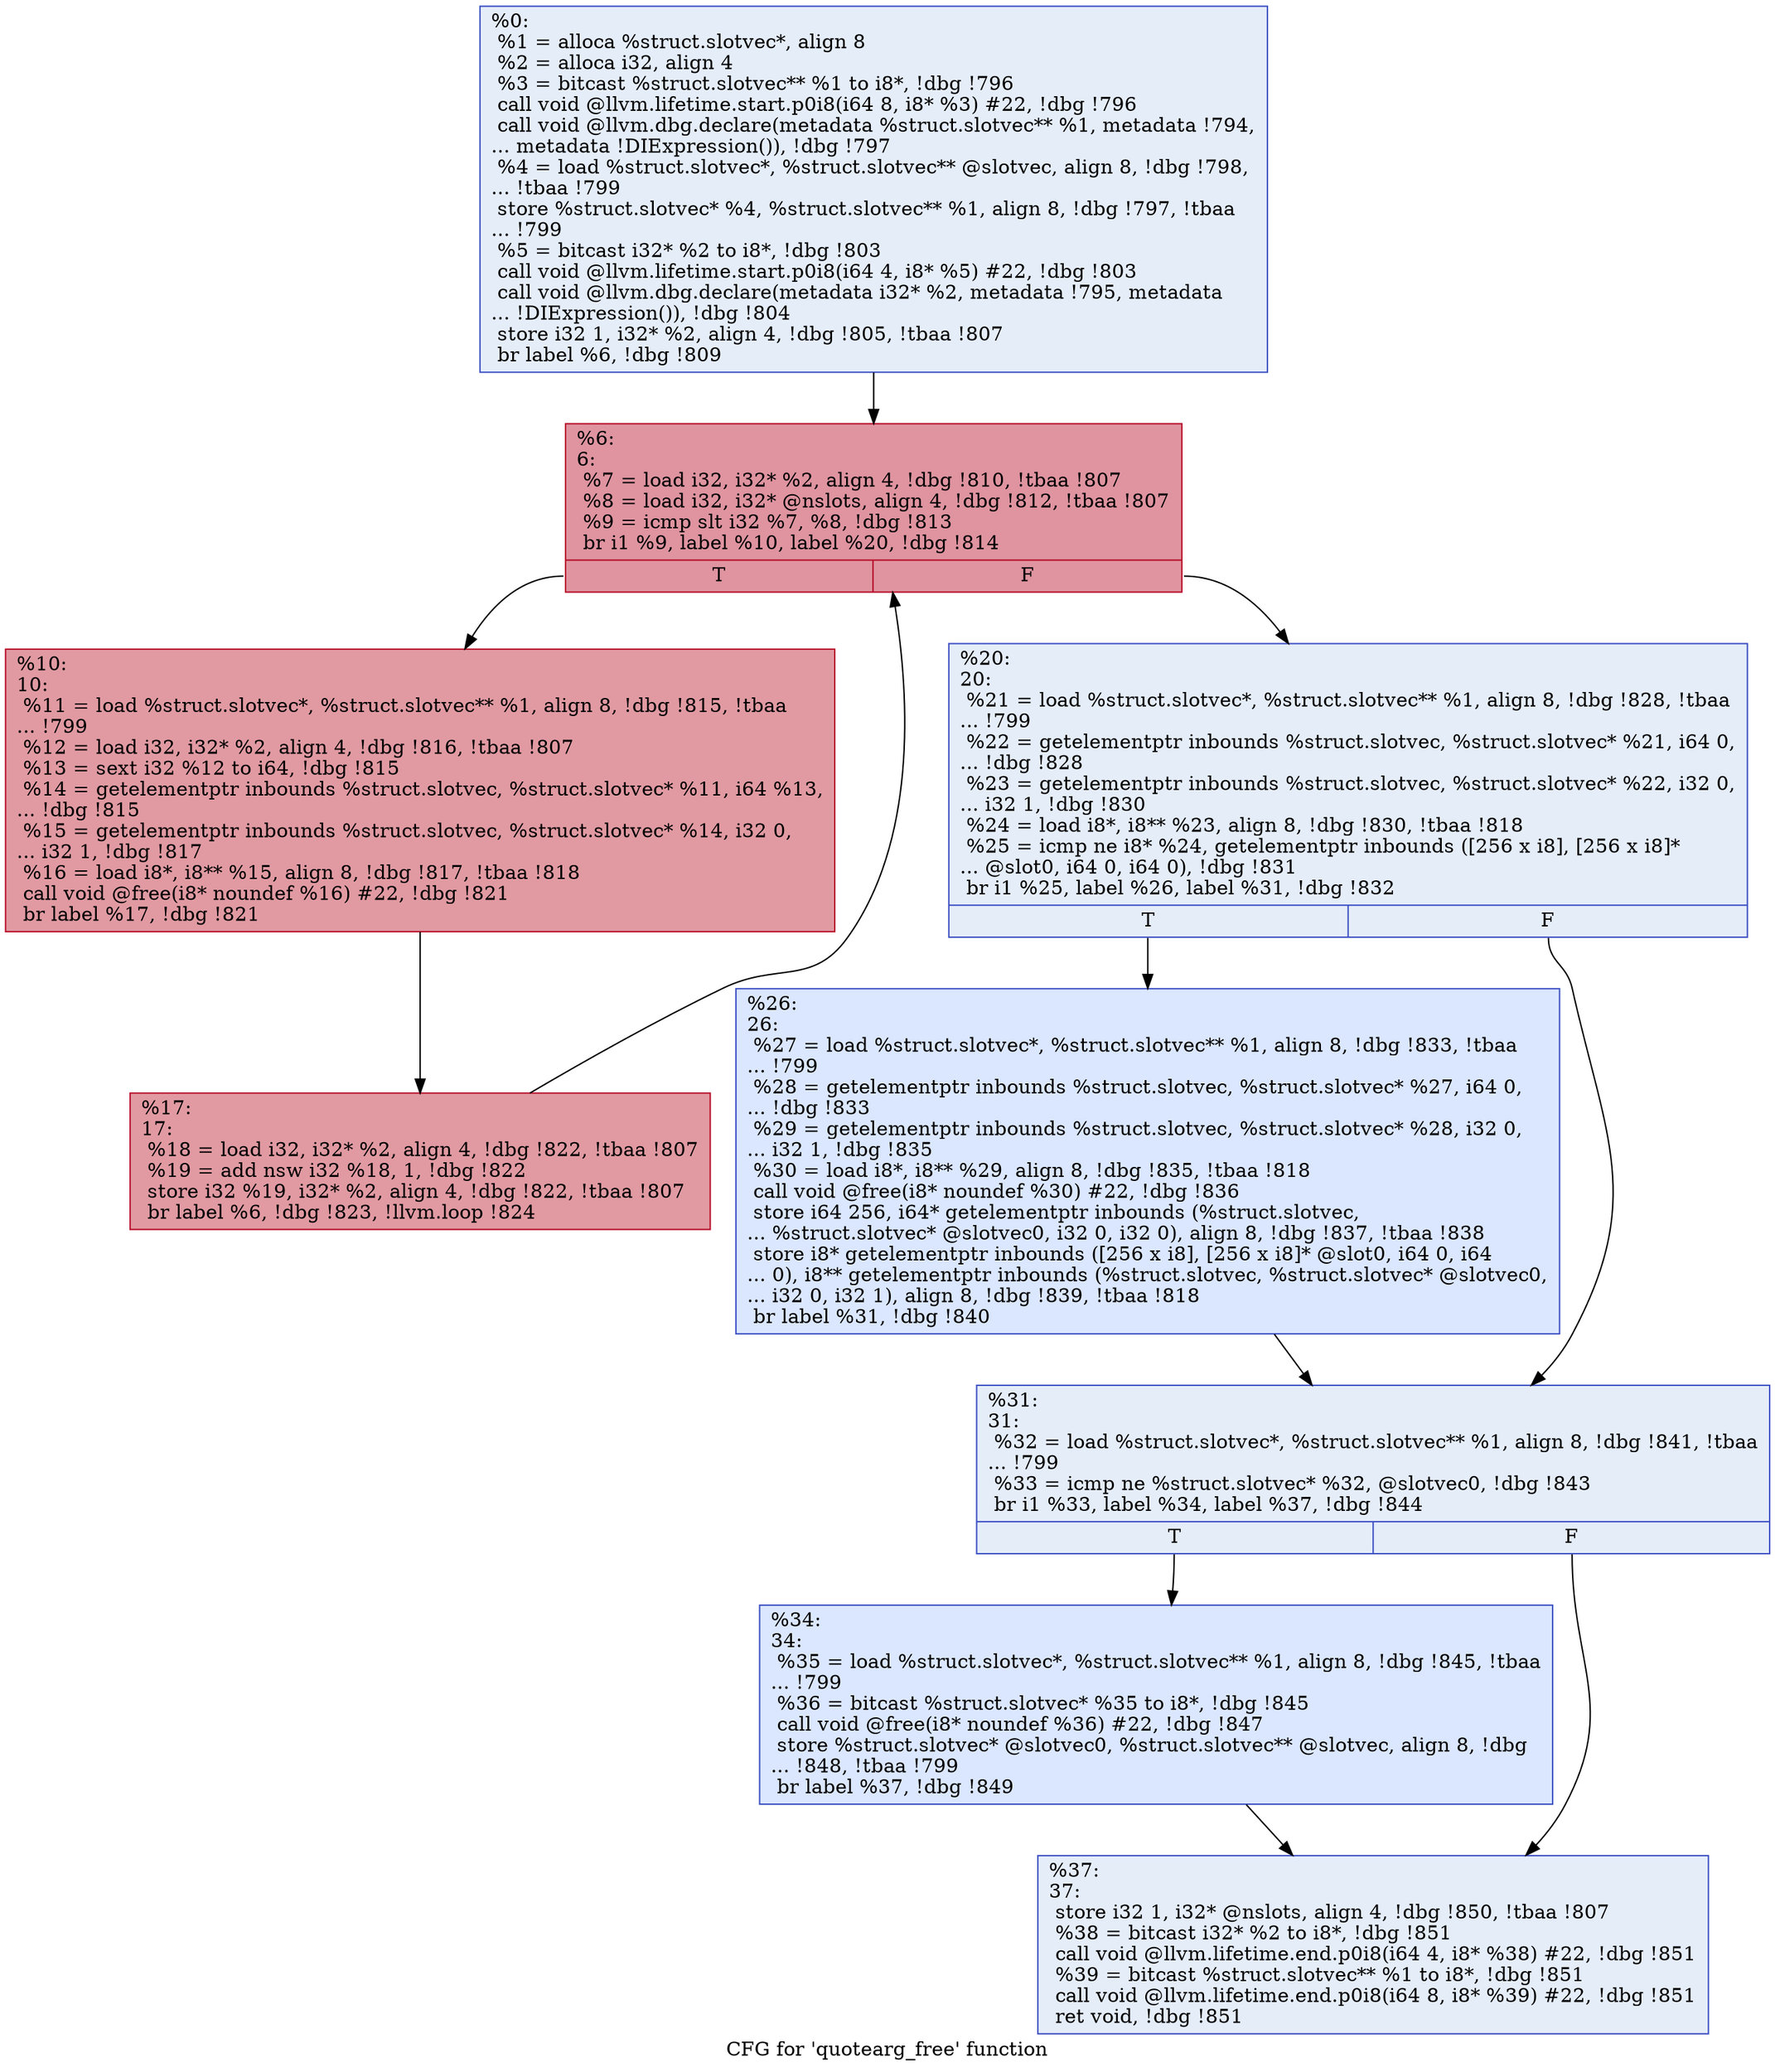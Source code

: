 digraph "CFG for 'quotearg_free' function" {
	label="CFG for 'quotearg_free' function";

	Node0xe5d2c0 [shape=record,color="#3d50c3ff", style=filled, fillcolor="#c5d6f270",label="{%0:\l  %1 = alloca %struct.slotvec*, align 8\l  %2 = alloca i32, align 4\l  %3 = bitcast %struct.slotvec** %1 to i8*, !dbg !796\l  call void @llvm.lifetime.start.p0i8(i64 8, i8* %3) #22, !dbg !796\l  call void @llvm.dbg.declare(metadata %struct.slotvec** %1, metadata !794,\l... metadata !DIExpression()), !dbg !797\l  %4 = load %struct.slotvec*, %struct.slotvec** @slotvec, align 8, !dbg !798,\l... !tbaa !799\l  store %struct.slotvec* %4, %struct.slotvec** %1, align 8, !dbg !797, !tbaa\l... !799\l  %5 = bitcast i32* %2 to i8*, !dbg !803\l  call void @llvm.lifetime.start.p0i8(i64 4, i8* %5) #22, !dbg !803\l  call void @llvm.dbg.declare(metadata i32* %2, metadata !795, metadata\l... !DIExpression()), !dbg !804\l  store i32 1, i32* %2, align 4, !dbg !805, !tbaa !807\l  br label %6, !dbg !809\l}"];
	Node0xe5d2c0 -> Node0xe5d310;
	Node0xe5d310 [shape=record,color="#b70d28ff", style=filled, fillcolor="#b70d2870",label="{%6:\l6:                                                \l  %7 = load i32, i32* %2, align 4, !dbg !810, !tbaa !807\l  %8 = load i32, i32* @nslots, align 4, !dbg !812, !tbaa !807\l  %9 = icmp slt i32 %7, %8, !dbg !813\l  br i1 %9, label %10, label %20, !dbg !814\l|{<s0>T|<s1>F}}"];
	Node0xe5d310:s0 -> Node0xe5d360;
	Node0xe5d310:s1 -> Node0xe5d400;
	Node0xe5d360 [shape=record,color="#b70d28ff", style=filled, fillcolor="#bb1b2c70",label="{%10:\l10:                                               \l  %11 = load %struct.slotvec*, %struct.slotvec** %1, align 8, !dbg !815, !tbaa\l... !799\l  %12 = load i32, i32* %2, align 4, !dbg !816, !tbaa !807\l  %13 = sext i32 %12 to i64, !dbg !815\l  %14 = getelementptr inbounds %struct.slotvec, %struct.slotvec* %11, i64 %13,\l... !dbg !815\l  %15 = getelementptr inbounds %struct.slotvec, %struct.slotvec* %14, i32 0,\l... i32 1, !dbg !817\l  %16 = load i8*, i8** %15, align 8, !dbg !817, !tbaa !818\l  call void @free(i8* noundef %16) #22, !dbg !821\l  br label %17, !dbg !821\l}"];
	Node0xe5d360 -> Node0xe5d3b0;
	Node0xe5d3b0 [shape=record,color="#b70d28ff", style=filled, fillcolor="#bb1b2c70",label="{%17:\l17:                                               \l  %18 = load i32, i32* %2, align 4, !dbg !822, !tbaa !807\l  %19 = add nsw i32 %18, 1, !dbg !822\l  store i32 %19, i32* %2, align 4, !dbg !822, !tbaa !807\l  br label %6, !dbg !823, !llvm.loop !824\l}"];
	Node0xe5d3b0 -> Node0xe5d310;
	Node0xe5d400 [shape=record,color="#3d50c3ff", style=filled, fillcolor="#c5d6f270",label="{%20:\l20:                                               \l  %21 = load %struct.slotvec*, %struct.slotvec** %1, align 8, !dbg !828, !tbaa\l... !799\l  %22 = getelementptr inbounds %struct.slotvec, %struct.slotvec* %21, i64 0,\l... !dbg !828\l  %23 = getelementptr inbounds %struct.slotvec, %struct.slotvec* %22, i32 0,\l... i32 1, !dbg !830\l  %24 = load i8*, i8** %23, align 8, !dbg !830, !tbaa !818\l  %25 = icmp ne i8* %24, getelementptr inbounds ([256 x i8], [256 x i8]*\l... @slot0, i64 0, i64 0), !dbg !831\l  br i1 %25, label %26, label %31, !dbg !832\l|{<s0>T|<s1>F}}"];
	Node0xe5d400:s0 -> Node0xe5d450;
	Node0xe5d400:s1 -> Node0xe5d4a0;
	Node0xe5d450 [shape=record,color="#3d50c3ff", style=filled, fillcolor="#aec9fc70",label="{%26:\l26:                                               \l  %27 = load %struct.slotvec*, %struct.slotvec** %1, align 8, !dbg !833, !tbaa\l... !799\l  %28 = getelementptr inbounds %struct.slotvec, %struct.slotvec* %27, i64 0,\l... !dbg !833\l  %29 = getelementptr inbounds %struct.slotvec, %struct.slotvec* %28, i32 0,\l... i32 1, !dbg !835\l  %30 = load i8*, i8** %29, align 8, !dbg !835, !tbaa !818\l  call void @free(i8* noundef %30) #22, !dbg !836\l  store i64 256, i64* getelementptr inbounds (%struct.slotvec,\l... %struct.slotvec* @slotvec0, i32 0, i32 0), align 8, !dbg !837, !tbaa !838\l  store i8* getelementptr inbounds ([256 x i8], [256 x i8]* @slot0, i64 0, i64\l... 0), i8** getelementptr inbounds (%struct.slotvec, %struct.slotvec* @slotvec0,\l... i32 0, i32 1), align 8, !dbg !839, !tbaa !818\l  br label %31, !dbg !840\l}"];
	Node0xe5d450 -> Node0xe5d4a0;
	Node0xe5d4a0 [shape=record,color="#3d50c3ff", style=filled, fillcolor="#c5d6f270",label="{%31:\l31:                                               \l  %32 = load %struct.slotvec*, %struct.slotvec** %1, align 8, !dbg !841, !tbaa\l... !799\l  %33 = icmp ne %struct.slotvec* %32, @slotvec0, !dbg !843\l  br i1 %33, label %34, label %37, !dbg !844\l|{<s0>T|<s1>F}}"];
	Node0xe5d4a0:s0 -> Node0xe5d4f0;
	Node0xe5d4a0:s1 -> Node0xe5d540;
	Node0xe5d4f0 [shape=record,color="#3d50c3ff", style=filled, fillcolor="#aec9fc70",label="{%34:\l34:                                               \l  %35 = load %struct.slotvec*, %struct.slotvec** %1, align 8, !dbg !845, !tbaa\l... !799\l  %36 = bitcast %struct.slotvec* %35 to i8*, !dbg !845\l  call void @free(i8* noundef %36) #22, !dbg !847\l  store %struct.slotvec* @slotvec0, %struct.slotvec** @slotvec, align 8, !dbg\l... !848, !tbaa !799\l  br label %37, !dbg !849\l}"];
	Node0xe5d4f0 -> Node0xe5d540;
	Node0xe5d540 [shape=record,color="#3d50c3ff", style=filled, fillcolor="#c5d6f270",label="{%37:\l37:                                               \l  store i32 1, i32* @nslots, align 4, !dbg !850, !tbaa !807\l  %38 = bitcast i32* %2 to i8*, !dbg !851\l  call void @llvm.lifetime.end.p0i8(i64 4, i8* %38) #22, !dbg !851\l  %39 = bitcast %struct.slotvec** %1 to i8*, !dbg !851\l  call void @llvm.lifetime.end.p0i8(i64 8, i8* %39) #22, !dbg !851\l  ret void, !dbg !851\l}"];
}
